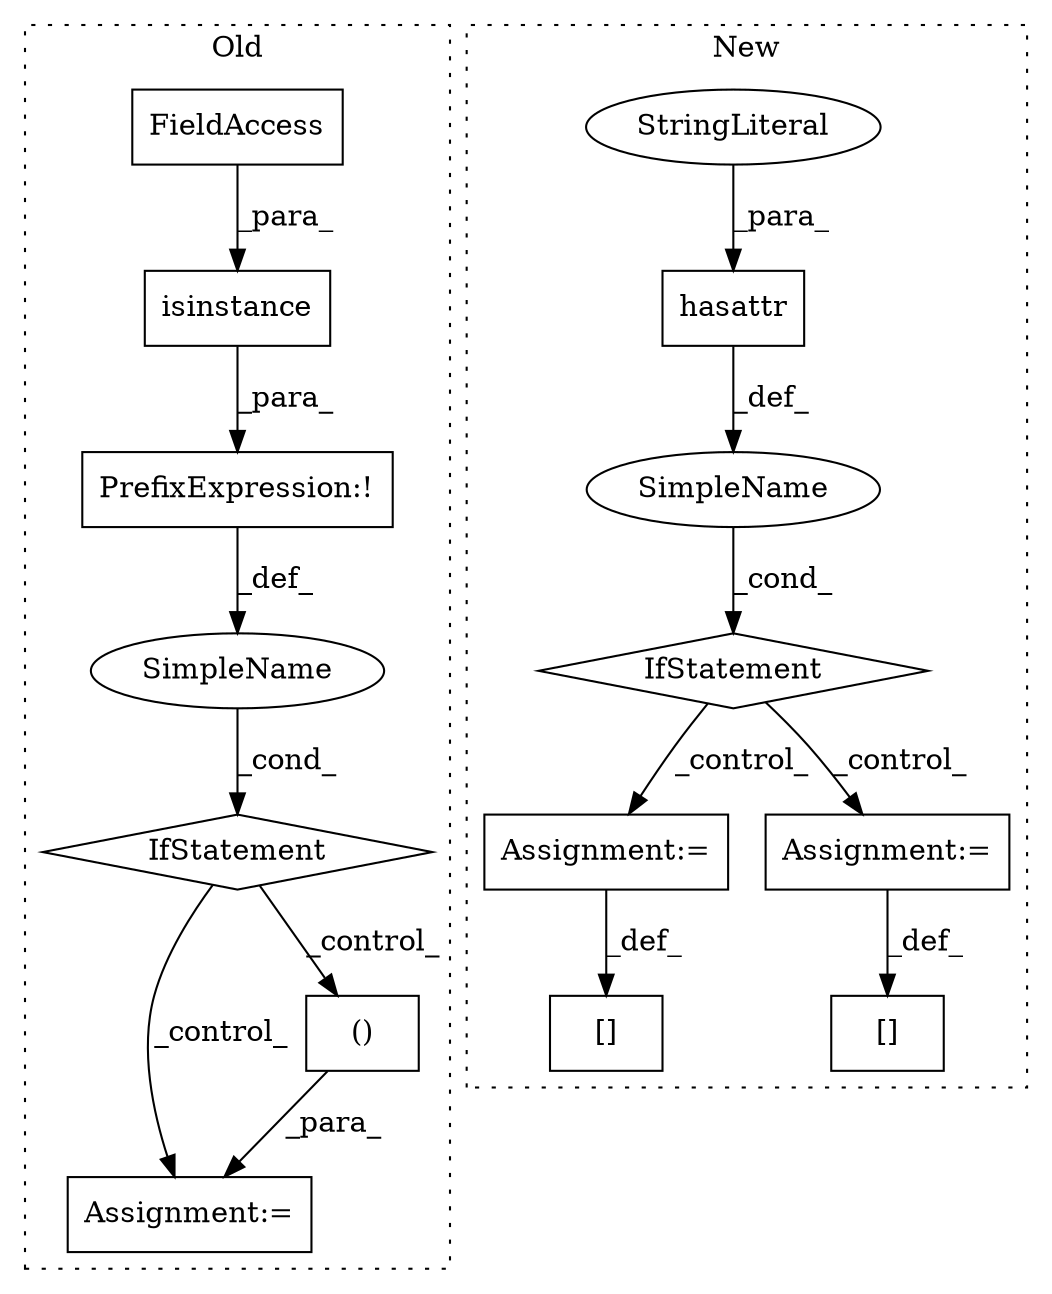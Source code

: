 digraph G {
subgraph cluster0 {
1 [label="isinstance" a="32" s="845,876" l="11,1" shape="box"];
4 [label="FieldAccess" a="22" s="871" l="5" shape="box"];
8 [label="IfStatement" a="25" s="840,912" l="4,2" shape="diamond"];
9 [label="Assignment:=" a="7" s="936" l="8" shape="box"];
10 [label="SimpleName" a="42" s="" l="" shape="ellipse"];
11 [label="()" a="106" s="944" l="38" shape="box"];
12 [label="PrefixExpression:!" a="38" s="844" l="1" shape="box"];
label = "Old";
style="dotted";
}
subgraph cluster1 {
2 [label="hasattr" a="32" s="1593,1611" l="8,1" shape="box"];
3 [label="StringLiteral" a="45" s="1605" l="6" shape="ellipse"];
5 [label="IfStatement" a="25" s="1589,1612" l="4,2" shape="diamond"];
6 [label="Assignment:=" a="7" s="1640" l="1" shape="box"];
7 [label="SimpleName" a="42" s="" l="" shape="ellipse"];
13 [label="[]" a="2" s="1624,1639" l="11,1" shape="box"];
14 [label="Assignment:=" a="7" s="1702" l="1" shape="box"];
15 [label="[]" a="2" s="1686,1701" l="11,1" shape="box"];
label = "New";
style="dotted";
}
1 -> 12 [label="_para_"];
2 -> 7 [label="_def_"];
3 -> 2 [label="_para_"];
4 -> 1 [label="_para_"];
5 -> 6 [label="_control_"];
5 -> 14 [label="_control_"];
6 -> 13 [label="_def_"];
7 -> 5 [label="_cond_"];
8 -> 9 [label="_control_"];
8 -> 11 [label="_control_"];
10 -> 8 [label="_cond_"];
11 -> 9 [label="_para_"];
12 -> 10 [label="_def_"];
14 -> 15 [label="_def_"];
}